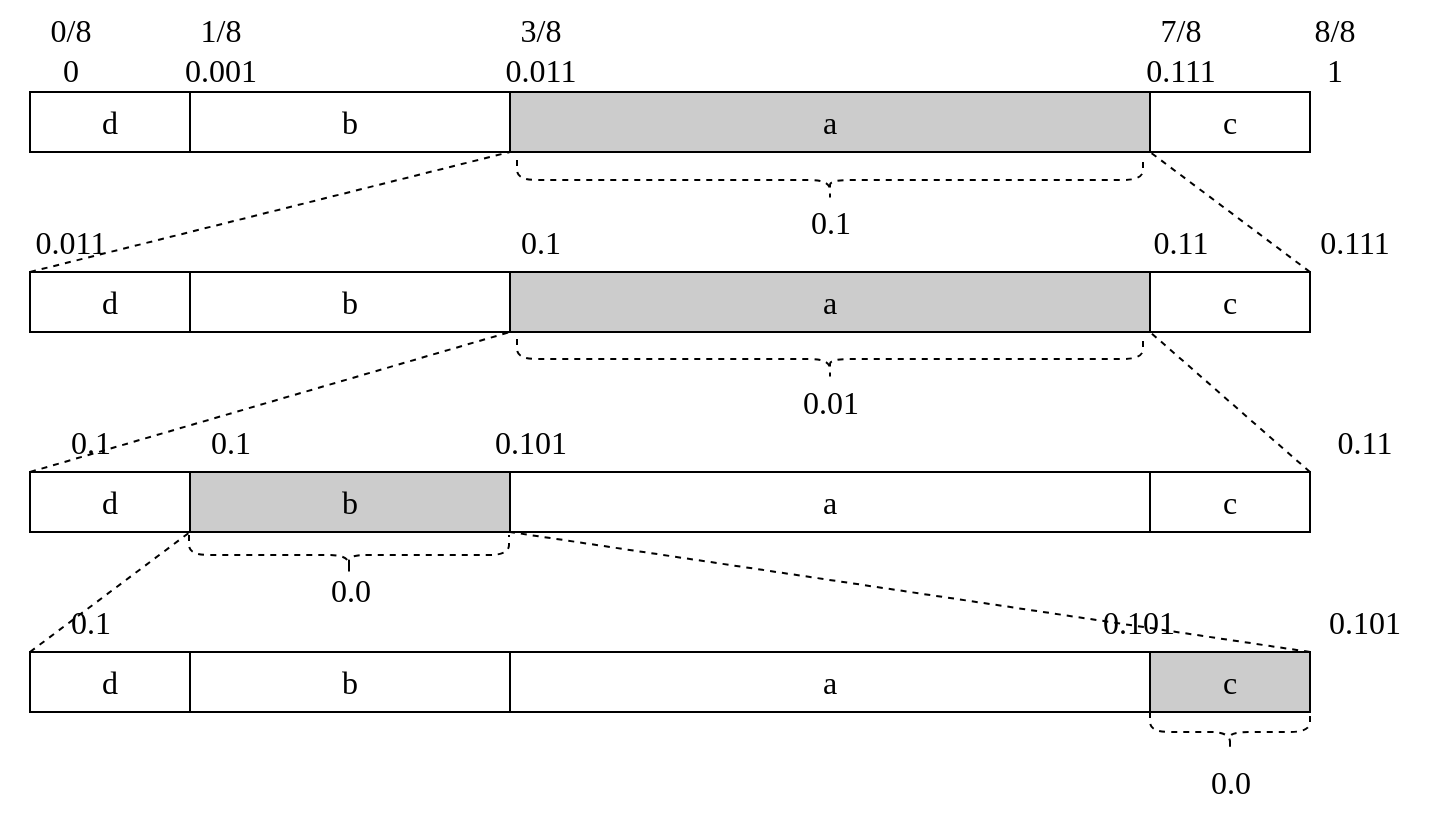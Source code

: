 <mxfile version="20.0.3" type="github" pages="2">
  <diagram id="epMUracAmcP5iu6XdRiO" name="Page-1">
    <mxGraphModel dx="940" dy="678" grid="1" gridSize="10" guides="1" tooltips="1" connect="1" arrows="1" fold="1" page="1" pageScale="1" pageWidth="827" pageHeight="1169" math="0" shadow="0">
      <root>
        <mxCell id="0" />
        <mxCell id="1" parent="0" />
        <mxCell id="gC76u17pTULy5lHRLzzO-1" value="&lt;font style=&quot;font-size: 16px;&quot; face=&quot;Lucida Console&quot;&gt;d&lt;/font&gt;" style="rounded=0;whiteSpace=wrap;html=1;" vertex="1" parent="1">
          <mxGeometry x="200" y="120" width="80" height="30" as="geometry" />
        </mxCell>
        <mxCell id="gC76u17pTULy5lHRLzzO-2" value="&lt;font style=&quot;font-size: 16px;&quot; face=&quot;Lucida Console&quot;&gt;b&lt;/font&gt;" style="rounded=0;whiteSpace=wrap;html=1;" vertex="1" parent="1">
          <mxGeometry x="280" y="120" width="160" height="30" as="geometry" />
        </mxCell>
        <mxCell id="gC76u17pTULy5lHRLzzO-3" value="&lt;font style=&quot;font-size: 16px;&quot; face=&quot;Lucida Console&quot;&gt;a&lt;/font&gt;" style="rounded=0;whiteSpace=wrap;html=1;fillColor=#CCCCCC;" vertex="1" parent="1">
          <mxGeometry x="440" y="120" width="320" height="30" as="geometry" />
        </mxCell>
        <mxCell id="gC76u17pTULy5lHRLzzO-4" value="&lt;font style=&quot;font-size: 16px;&quot; face=&quot;Lucida Console&quot;&gt;c&lt;/font&gt;" style="rounded=0;whiteSpace=wrap;html=1;" vertex="1" parent="1">
          <mxGeometry x="760" y="120" width="80" height="30" as="geometry" />
        </mxCell>
        <mxCell id="gC76u17pTULy5lHRLzzO-5" value="&lt;font style=&quot;font-size: 16px;&quot; face=&quot;Lucida Console&quot;&gt;0/8&lt;/font&gt;" style="text;html=1;resizable=0;autosize=1;align=center;verticalAlign=middle;points=[];fillColor=none;strokeColor=none;rounded=0;" vertex="1" parent="1">
          <mxGeometry x="195" y="74" width="50" height="30" as="geometry" />
        </mxCell>
        <mxCell id="gC76u17pTULy5lHRLzzO-6" value="&lt;font style=&quot;font-size: 16px;&quot; face=&quot;Lucida Console&quot;&gt;1/8&lt;/font&gt;" style="text;html=1;resizable=0;autosize=1;align=center;verticalAlign=middle;points=[];fillColor=none;strokeColor=none;rounded=0;" vertex="1" parent="1">
          <mxGeometry x="270" y="74" width="50" height="30" as="geometry" />
        </mxCell>
        <mxCell id="gC76u17pTULy5lHRLzzO-7" value="&lt;font style=&quot;font-size: 16px;&quot; face=&quot;Lucida Console&quot;&gt;3/8&lt;/font&gt;" style="text;html=1;resizable=0;autosize=1;align=center;verticalAlign=middle;points=[];fillColor=none;strokeColor=none;rounded=0;" vertex="1" parent="1">
          <mxGeometry x="430" y="74" width="50" height="30" as="geometry" />
        </mxCell>
        <mxCell id="gC76u17pTULy5lHRLzzO-8" value="&lt;font style=&quot;font-size: 16px;&quot; face=&quot;Lucida Console&quot;&gt;7/8&lt;/font&gt;" style="text;html=1;resizable=0;autosize=1;align=center;verticalAlign=middle;points=[];fillColor=none;strokeColor=none;rounded=0;" vertex="1" parent="1">
          <mxGeometry x="750" y="74" width="50" height="30" as="geometry" />
        </mxCell>
        <mxCell id="gC76u17pTULy5lHRLzzO-9" value="&lt;font style=&quot;font-size: 16px;&quot; face=&quot;Lucida Console&quot;&gt;8/8&lt;/font&gt;" style="text;html=1;resizable=0;autosize=1;align=center;verticalAlign=middle;points=[];fillColor=none;strokeColor=none;rounded=0;" vertex="1" parent="1">
          <mxGeometry x="827" y="74" width="50" height="30" as="geometry" />
        </mxCell>
        <mxCell id="gC76u17pTULy5lHRLzzO-10" value="&lt;font style=&quot;font-size: 16px;&quot; face=&quot;Lucida Console&quot;&gt;0&lt;/font&gt;" style="text;html=1;resizable=0;autosize=1;align=center;verticalAlign=middle;points=[];fillColor=none;strokeColor=none;rounded=0;" vertex="1" parent="1">
          <mxGeometry x="205" y="94" width="30" height="30" as="geometry" />
        </mxCell>
        <mxCell id="gC76u17pTULy5lHRLzzO-11" value="&lt;font style=&quot;font-size: 16px;&quot; face=&quot;Lucida Console&quot;&gt;0.001&lt;/font&gt;" style="text;html=1;resizable=0;autosize=1;align=center;verticalAlign=middle;points=[];fillColor=none;strokeColor=none;rounded=0;" vertex="1" parent="1">
          <mxGeometry x="260" y="94" width="70" height="30" as="geometry" />
        </mxCell>
        <mxCell id="gC76u17pTULy5lHRLzzO-12" value="&lt;font style=&quot;font-size: 16px;&quot; face=&quot;Lucida Console&quot;&gt;0.011&lt;/font&gt;" style="text;html=1;resizable=0;autosize=1;align=center;verticalAlign=middle;points=[];fillColor=none;strokeColor=none;rounded=0;" vertex="1" parent="1">
          <mxGeometry x="420" y="94" width="70" height="30" as="geometry" />
        </mxCell>
        <mxCell id="gC76u17pTULy5lHRLzzO-13" value="&lt;font style=&quot;font-size: 16px;&quot; face=&quot;Lucida Console&quot;&gt;0.111&lt;/font&gt;" style="text;html=1;resizable=0;autosize=1;align=center;verticalAlign=middle;points=[];fillColor=none;strokeColor=none;rounded=0;" vertex="1" parent="1">
          <mxGeometry x="740" y="94" width="70" height="30" as="geometry" />
        </mxCell>
        <mxCell id="gC76u17pTULy5lHRLzzO-14" value="&lt;font style=&quot;font-size: 16px;&quot; face=&quot;Lucida Console&quot;&gt;1&lt;/font&gt;" style="text;html=1;resizable=0;autosize=1;align=center;verticalAlign=middle;points=[];fillColor=none;strokeColor=none;rounded=0;" vertex="1" parent="1">
          <mxGeometry x="837" y="94" width="30" height="30" as="geometry" />
        </mxCell>
        <mxCell id="gC76u17pTULy5lHRLzzO-15" value="&lt;font style=&quot;font-size: 16px;&quot; face=&quot;Lucida Console&quot;&gt;d&lt;/font&gt;" style="rounded=0;whiteSpace=wrap;html=1;" vertex="1" parent="1">
          <mxGeometry x="200" y="210" width="80" height="30" as="geometry" />
        </mxCell>
        <mxCell id="gC76u17pTULy5lHRLzzO-16" value="&lt;font style=&quot;font-size: 16px;&quot; face=&quot;Lucida Console&quot;&gt;b&lt;/font&gt;" style="rounded=0;whiteSpace=wrap;html=1;" vertex="1" parent="1">
          <mxGeometry x="280" y="210" width="160" height="30" as="geometry" />
        </mxCell>
        <mxCell id="gC76u17pTULy5lHRLzzO-17" value="&lt;font style=&quot;font-size: 16px;&quot; face=&quot;Lucida Console&quot;&gt;a&lt;/font&gt;" style="rounded=0;whiteSpace=wrap;html=1;fillColor=#CCCCCC;" vertex="1" parent="1">
          <mxGeometry x="440" y="210" width="320" height="30" as="geometry" />
        </mxCell>
        <mxCell id="gC76u17pTULy5lHRLzzO-18" value="&lt;font style=&quot;font-size: 16px;&quot; face=&quot;Lucida Console&quot;&gt;c&lt;/font&gt;" style="rounded=0;whiteSpace=wrap;html=1;" vertex="1" parent="1">
          <mxGeometry x="760" y="210" width="80" height="30" as="geometry" />
        </mxCell>
        <mxCell id="gC76u17pTULy5lHRLzzO-19" value="" style="shape=curlyBracket;whiteSpace=wrap;html=1;rounded=1;fontFamily=Lucida Console;fontSize=16;fillColor=#CCCCCC;rotation=-90;dashed=1;" vertex="1" parent="1">
          <mxGeometry x="590" y="7.5" width="20" height="313" as="geometry" />
        </mxCell>
        <mxCell id="gC76u17pTULy5lHRLzzO-20" value="&lt;font style=&quot;font-size: 16px;&quot; face=&quot;Lucida Console&quot;&gt;0.1&lt;/font&gt;" style="text;html=1;resizable=0;autosize=1;align=center;verticalAlign=middle;points=[];fillColor=none;strokeColor=none;rounded=0;" vertex="1" parent="1">
          <mxGeometry x="575" y="170" width="50" height="30" as="geometry" />
        </mxCell>
        <mxCell id="gC76u17pTULy5lHRLzzO-21" value="" style="endArrow=none;dashed=1;html=1;strokeWidth=1;rounded=0;fontFamily=Lucida Console;fontSize=16;entryX=1;entryY=1;entryDx=0;entryDy=0;exitX=0;exitY=0;exitDx=0;exitDy=0;" edge="1" parent="1" source="gC76u17pTULy5lHRLzzO-15" target="gC76u17pTULy5lHRLzzO-2">
          <mxGeometry width="50" height="50" relative="1" as="geometry">
            <mxPoint x="280" y="220" as="sourcePoint" />
            <mxPoint x="330" y="170" as="targetPoint" />
          </mxGeometry>
        </mxCell>
        <mxCell id="gC76u17pTULy5lHRLzzO-22" value="" style="endArrow=none;dashed=1;html=1;strokeWidth=1;rounded=0;fontFamily=Lucida Console;fontSize=16;entryX=1;entryY=1;entryDx=0;entryDy=0;exitX=1;exitY=0;exitDx=0;exitDy=0;" edge="1" parent="1" source="gC76u17pTULy5lHRLzzO-18" target="gC76u17pTULy5lHRLzzO-3">
          <mxGeometry width="50" height="50" relative="1" as="geometry">
            <mxPoint x="210" y="220" as="sourcePoint" />
            <mxPoint x="450" y="160" as="targetPoint" />
          </mxGeometry>
        </mxCell>
        <mxCell id="gC76u17pTULy5lHRLzzO-23" value="&lt;font style=&quot;font-size: 16px;&quot; face=&quot;Lucida Console&quot;&gt;0.011&lt;/font&gt;" style="text;html=1;resizable=0;autosize=1;align=center;verticalAlign=middle;points=[];fillColor=none;strokeColor=none;rounded=0;" vertex="1" parent="1">
          <mxGeometry x="185" y="180" width="70" height="30" as="geometry" />
        </mxCell>
        <mxCell id="gC76u17pTULy5lHRLzzO-24" value="&lt;font style=&quot;font-size: 16px;&quot; face=&quot;Lucida Console&quot;&gt;0.1&lt;/font&gt;" style="text;html=1;resizable=0;autosize=1;align=center;verticalAlign=middle;points=[];fillColor=none;strokeColor=none;rounded=0;" vertex="1" parent="1">
          <mxGeometry x="415" y="180" width="80" height="30" as="geometry" />
        </mxCell>
        <mxCell id="gC76u17pTULy5lHRLzzO-25" value="&lt;font style=&quot;font-size: 16px;&quot; face=&quot;Lucida Console&quot;&gt;0.11&lt;/font&gt;" style="text;html=1;resizable=0;autosize=1;align=center;verticalAlign=middle;points=[];fillColor=none;strokeColor=none;rounded=0;" vertex="1" parent="1">
          <mxGeometry x="735" y="180" width="80" height="30" as="geometry" />
        </mxCell>
        <mxCell id="gC76u17pTULy5lHRLzzO-26" value="&lt;font style=&quot;font-size: 16px;&quot; face=&quot;Lucida Console&quot;&gt;0.111&lt;/font&gt;" style="text;html=1;resizable=0;autosize=1;align=center;verticalAlign=middle;points=[];fillColor=none;strokeColor=none;rounded=0;" vertex="1" parent="1">
          <mxGeometry x="827" y="180" width="70" height="30" as="geometry" />
        </mxCell>
        <mxCell id="gC76u17pTULy5lHRLzzO-27" value="&lt;font style=&quot;font-size: 16px;&quot; face=&quot;Lucida Console&quot;&gt;d&lt;/font&gt;" style="rounded=0;whiteSpace=wrap;html=1;" vertex="1" parent="1">
          <mxGeometry x="200" y="310" width="80" height="30" as="geometry" />
        </mxCell>
        <mxCell id="gC76u17pTULy5lHRLzzO-28" value="&lt;font style=&quot;font-size: 16px;&quot; face=&quot;Lucida Console&quot;&gt;b&lt;/font&gt;" style="rounded=0;whiteSpace=wrap;html=1;fillColor=#CCCCCC;" vertex="1" parent="1">
          <mxGeometry x="280" y="310" width="160" height="30" as="geometry" />
        </mxCell>
        <mxCell id="gC76u17pTULy5lHRLzzO-29" value="&lt;font style=&quot;font-size: 16px;&quot; face=&quot;Lucida Console&quot;&gt;a&lt;/font&gt;" style="rounded=0;whiteSpace=wrap;html=1;fillColor=#FFFFFF;" vertex="1" parent="1">
          <mxGeometry x="440" y="310" width="320" height="30" as="geometry" />
        </mxCell>
        <mxCell id="gC76u17pTULy5lHRLzzO-30" value="&lt;font style=&quot;font-size: 16px;&quot; face=&quot;Lucida Console&quot;&gt;c&lt;/font&gt;" style="rounded=0;whiteSpace=wrap;html=1;" vertex="1" parent="1">
          <mxGeometry x="760" y="310" width="80" height="30" as="geometry" />
        </mxCell>
        <mxCell id="gC76u17pTULy5lHRLzzO-31" value="" style="shape=curlyBracket;whiteSpace=wrap;html=1;rounded=1;fontFamily=Lucida Console;fontSize=16;fillColor=#CCCCCC;rotation=-90;dashed=1;" vertex="1" parent="1">
          <mxGeometry x="590" y="97" width="20" height="313" as="geometry" />
        </mxCell>
        <mxCell id="gC76u17pTULy5lHRLzzO-32" value="&lt;font style=&quot;font-size: 16px;&quot; face=&quot;Lucida Console&quot;&gt;0.01&lt;/font&gt;" style="text;html=1;resizable=0;autosize=1;align=center;verticalAlign=middle;points=[];fillColor=none;strokeColor=none;rounded=0;" vertex="1" parent="1">
          <mxGeometry x="570" y="260" width="60" height="30" as="geometry" />
        </mxCell>
        <mxCell id="gC76u17pTULy5lHRLzzO-33" value="" style="endArrow=none;dashed=1;html=1;strokeWidth=1;rounded=0;fontFamily=Lucida Console;fontSize=16;entryX=1;entryY=1;entryDx=0;entryDy=0;exitX=0;exitY=0;exitDx=0;exitDy=0;" edge="1" parent="1" source="gC76u17pTULy5lHRLzzO-27" target="gC76u17pTULy5lHRLzzO-16">
          <mxGeometry width="50" height="50" relative="1" as="geometry">
            <mxPoint x="175" y="310" as="sourcePoint" />
            <mxPoint x="415" y="250" as="targetPoint" />
          </mxGeometry>
        </mxCell>
        <mxCell id="gC76u17pTULy5lHRLzzO-34" value="" style="endArrow=none;dashed=1;html=1;strokeWidth=1;rounded=0;fontFamily=Lucida Console;fontSize=16;entryX=0;entryY=1;entryDx=0;entryDy=0;exitX=1;exitY=0;exitDx=0;exitDy=0;" edge="1" parent="1" source="gC76u17pTULy5lHRLzzO-30" target="gC76u17pTULy5lHRLzzO-18">
          <mxGeometry width="50" height="50" relative="1" as="geometry">
            <mxPoint x="210" y="320" as="sourcePoint" />
            <mxPoint x="450" y="250" as="targetPoint" />
          </mxGeometry>
        </mxCell>
        <mxCell id="gC76u17pTULy5lHRLzzO-35" value="&lt;font style=&quot;font-size: 16px;&quot; face=&quot;Lucida Console&quot;&gt;0.1&lt;/font&gt;" style="text;html=1;resizable=0;autosize=1;align=center;verticalAlign=middle;points=[];fillColor=none;strokeColor=none;rounded=0;" vertex="1" parent="1">
          <mxGeometry x="190" y="280" width="80" height="30" as="geometry" />
        </mxCell>
        <mxCell id="gC76u17pTULy5lHRLzzO-36" value="&lt;font style=&quot;font-size: 16px;&quot; face=&quot;Lucida Console&quot;&gt;0.1&lt;/font&gt;" style="text;html=1;resizable=0;autosize=1;align=center;verticalAlign=middle;points=[];fillColor=none;strokeColor=none;rounded=0;" vertex="1" parent="1">
          <mxGeometry x="255" y="280" width="90" height="30" as="geometry" />
        </mxCell>
        <mxCell id="gC76u17pTULy5lHRLzzO-37" value="&lt;font style=&quot;font-size: 16px;&quot; face=&quot;Lucida Console&quot;&gt;0.101&lt;/font&gt;" style="text;html=1;resizable=0;autosize=1;align=center;verticalAlign=middle;points=[];fillColor=none;strokeColor=none;rounded=0;" vertex="1" parent="1">
          <mxGeometry x="405" y="280" width="90" height="30" as="geometry" />
        </mxCell>
        <mxCell id="gC76u17pTULy5lHRLzzO-38" value="&lt;font style=&quot;font-size: 16px;&quot; face=&quot;Lucida Console&quot;&gt;0.11&lt;/font&gt;" style="text;html=1;resizable=0;autosize=1;align=center;verticalAlign=middle;points=[];fillColor=none;strokeColor=none;rounded=0;" vertex="1" parent="1">
          <mxGeometry x="827" y="280" width="80" height="30" as="geometry" />
        </mxCell>
        <mxCell id="gC76u17pTULy5lHRLzzO-39" value="&lt;font style=&quot;font-size: 16px;&quot; face=&quot;Lucida Console&quot;&gt;d&lt;/font&gt;" style="rounded=0;whiteSpace=wrap;html=1;" vertex="1" parent="1">
          <mxGeometry x="200" y="400" width="80" height="30" as="geometry" />
        </mxCell>
        <mxCell id="gC76u17pTULy5lHRLzzO-40" value="&lt;font style=&quot;font-size: 16px;&quot; face=&quot;Lucida Console&quot;&gt;b&lt;/font&gt;" style="rounded=0;whiteSpace=wrap;html=1;fillColor=#FFFFFF;" vertex="1" parent="1">
          <mxGeometry x="280" y="400" width="160" height="30" as="geometry" />
        </mxCell>
        <mxCell id="gC76u17pTULy5lHRLzzO-41" value="&lt;font style=&quot;font-size: 16px;&quot; face=&quot;Lucida Console&quot;&gt;a&lt;/font&gt;" style="rounded=0;whiteSpace=wrap;html=1;fillColor=#FFFFFF;" vertex="1" parent="1">
          <mxGeometry x="440" y="400" width="320" height="30" as="geometry" />
        </mxCell>
        <mxCell id="gC76u17pTULy5lHRLzzO-42" value="&lt;font style=&quot;font-size: 16px;&quot; face=&quot;Lucida Console&quot;&gt;c&lt;/font&gt;" style="rounded=0;whiteSpace=wrap;html=1;fillColor=#CCCCCC;" vertex="1" parent="1">
          <mxGeometry x="760" y="400" width="80" height="30" as="geometry" />
        </mxCell>
        <mxCell id="gC76u17pTULy5lHRLzzO-43" value="&lt;font style=&quot;font-size: 16px;&quot; face=&quot;Lucida Console&quot;&gt;0.1&lt;/font&gt;" style="text;html=1;resizable=0;autosize=1;align=center;verticalAlign=middle;points=[];fillColor=none;strokeColor=none;rounded=0;" vertex="1" parent="1">
          <mxGeometry x="185" y="370" width="90" height="30" as="geometry" />
        </mxCell>
        <mxCell id="gC76u17pTULy5lHRLzzO-46" value="&lt;font style=&quot;font-size: 16px;&quot; face=&quot;Lucida Console&quot;&gt;0.101&lt;/font&gt;" style="text;html=1;resizable=0;autosize=1;align=center;verticalAlign=middle;points=[];fillColor=none;strokeColor=none;rounded=0;" vertex="1" parent="1">
          <mxGeometry x="822" y="370" width="90" height="30" as="geometry" />
        </mxCell>
        <mxCell id="gC76u17pTULy5lHRLzzO-48" value="" style="shape=curlyBracket;whiteSpace=wrap;html=1;rounded=1;fontFamily=Lucida Console;fontSize=16;fillColor=#CCCCCC;rotation=-90;dashed=1;" vertex="1" parent="1">
          <mxGeometry x="349.5" y="271.5" width="20" height="160" as="geometry" />
        </mxCell>
        <mxCell id="gC76u17pTULy5lHRLzzO-49" value="&lt;font style=&quot;font-size: 16px;&quot; face=&quot;Lucida Console&quot;&gt;0.0&lt;/font&gt;" style="text;html=1;resizable=0;autosize=1;align=center;verticalAlign=middle;points=[];fillColor=none;strokeColor=none;rounded=0;" vertex="1" parent="1">
          <mxGeometry x="320" y="354" width="80" height="30" as="geometry" />
        </mxCell>
        <mxCell id="gC76u17pTULy5lHRLzzO-50" value="" style="endArrow=none;dashed=1;html=1;strokeWidth=1;rounded=0;fontFamily=Lucida Console;fontSize=16;entryX=0;entryY=1;entryDx=0;entryDy=0;exitX=0;exitY=0;exitDx=0;exitDy=0;" edge="1" parent="1" source="gC76u17pTULy5lHRLzzO-39" target="gC76u17pTULy5lHRLzzO-28">
          <mxGeometry width="50" height="50" relative="1" as="geometry">
            <mxPoint x="210" y="320" as="sourcePoint" />
            <mxPoint x="450" y="250" as="targetPoint" />
          </mxGeometry>
        </mxCell>
        <mxCell id="gC76u17pTULy5lHRLzzO-51" value="" style="endArrow=none;dashed=1;html=1;strokeWidth=1;rounded=0;fontFamily=Lucida Console;fontSize=16;exitX=1;exitY=0;exitDx=0;exitDy=0;" edge="1" parent="1" source="gC76u17pTULy5lHRLzzO-42">
          <mxGeometry width="50" height="50" relative="1" as="geometry">
            <mxPoint x="210" y="410" as="sourcePoint" />
            <mxPoint x="440" y="340" as="targetPoint" />
          </mxGeometry>
        </mxCell>
        <mxCell id="gC76u17pTULy5lHRLzzO-52" value="&lt;font style=&quot;font-size: 16px;&quot; face=&quot;Lucida Console&quot;&gt;0.101&lt;/font&gt;" style="text;html=1;resizable=0;autosize=1;align=center;verticalAlign=middle;points=[];fillColor=none;strokeColor=none;rounded=0;" vertex="1" parent="1">
          <mxGeometry x="699" y="370" width="110" height="30" as="geometry" />
        </mxCell>
        <mxCell id="gC76u17pTULy5lHRLzzO-53" value="" style="shape=curlyBracket;whiteSpace=wrap;html=1;rounded=1;fontFamily=Lucida Console;fontSize=16;fillColor=#CCCCCC;rotation=-90;dashed=1;" vertex="1" parent="1">
          <mxGeometry x="790" y="400" width="20" height="80" as="geometry" />
        </mxCell>
        <mxCell id="gC76u17pTULy5lHRLzzO-54" value="&lt;font style=&quot;font-size: 16px;&quot; face=&quot;Lucida Console&quot;&gt;0.0&lt;/font&gt;" style="text;html=1;resizable=0;autosize=1;align=center;verticalAlign=middle;points=[];fillColor=none;strokeColor=none;rounded=0;" vertex="1" parent="1">
          <mxGeometry x="745" y="450" width="110" height="30" as="geometry" />
        </mxCell>
      </root>
    </mxGraphModel>
  </diagram>
  <diagram id="MTt4y_iLSrmoTVTBWgSE" name="Page-2">
    <mxGraphModel dx="940" dy="678" grid="1" gridSize="10" guides="1" tooltips="1" connect="1" arrows="1" fold="1" page="1" pageScale="1" pageWidth="827" pageHeight="1169" math="0" shadow="0">
      <root>
        <mxCell id="0" />
        <mxCell id="1" parent="0" />
        <mxCell id="fJEjO6FMYXG_DW_6Tox4-1" value="MPS" style="rounded=0;whiteSpace=wrap;html=1;fontFamily=Lucida Console;fontSize=16;fillColor=#FFFFFF;" vertex="1" parent="1">
          <mxGeometry x="120" y="130" width="200" height="30" as="geometry" />
        </mxCell>
        <mxCell id="fJEjO6FMYXG_DW_6Tox4-2" value="LPS" style="rounded=0;whiteSpace=wrap;html=1;fontFamily=Lucida Console;fontSize=16;fillColor=#FFFFFF;" vertex="1" parent="1">
          <mxGeometry x="320" y="130" width="120" height="30" as="geometry" />
        </mxCell>
        <mxCell id="rdvjCbKzzqXimNKXb_34-1" value="" style="shape=curlyBracket;whiteSpace=wrap;html=1;rounded=1;fontFamily=Lucida Console;fontSize=16;fillColor=#FFFFFF;rotation=90;" vertex="1" parent="1">
          <mxGeometry x="270" y="-40" width="20" height="320" as="geometry" />
        </mxCell>
        <mxCell id="rdvjCbKzzqXimNKXb_34-2" value="R" style="text;html=1;resizable=0;autosize=1;align=center;verticalAlign=middle;points=[];fillColor=none;strokeColor=none;rounded=0;fontFamily=Lucida Console;fontSize=16;" vertex="1" parent="1">
          <mxGeometry x="265" y="90" width="30" height="30" as="geometry" />
        </mxCell>
        <mxCell id="rdvjCbKzzqXimNKXb_34-3" value="L" style="text;html=1;resizable=0;autosize=1;align=center;verticalAlign=middle;points=[];fillColor=none;strokeColor=none;rounded=0;fontFamily=Lucida Console;fontSize=16;" vertex="1" parent="1">
          <mxGeometry x="105" y="160" width="30" height="30" as="geometry" />
        </mxCell>
        <mxCell id="rdvjCbKzzqXimNKXb_34-4" value="" style="curved=1;endArrow=classic;html=1;rounded=0;dashed=1;fontFamily=Lucida Console;fontSize=16;strokeWidth=1;" edge="1" parent="1">
          <mxGeometry width="50" height="50" relative="1" as="geometry">
            <mxPoint x="130" y="180" as="sourcePoint" />
            <mxPoint x="320" y="170" as="targetPoint" />
            <Array as="points">
              <mxPoint x="170" y="220" />
              <mxPoint x="280" y="220" />
            </Array>
          </mxGeometry>
        </mxCell>
        <mxCell id="rdvjCbKzzqXimNKXb_34-5" value="v=LPS" style="text;html=1;resizable=0;autosize=1;align=center;verticalAlign=middle;points=[];fillColor=none;strokeColor=none;rounded=0;fontFamily=Lucida Console;fontSize=16;" vertex="1" parent="1">
          <mxGeometry x="220" y="220" width="70" height="30" as="geometry" />
        </mxCell>
      </root>
    </mxGraphModel>
  </diagram>
</mxfile>
